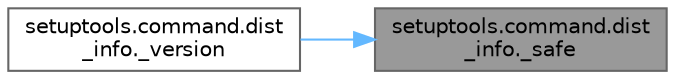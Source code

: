 digraph "setuptools.command.dist_info._safe"
{
 // LATEX_PDF_SIZE
  bgcolor="transparent";
  edge [fontname=Helvetica,fontsize=10,labelfontname=Helvetica,labelfontsize=10];
  node [fontname=Helvetica,fontsize=10,shape=box,height=0.2,width=0.4];
  rankdir="RL";
  Node1 [id="Node000001",label="setuptools.command.dist\l_info._safe",height=0.2,width=0.4,color="gray40", fillcolor="grey60", style="filled", fontcolor="black",tooltip=" "];
  Node1 -> Node2 [id="edge1_Node000001_Node000002",dir="back",color="steelblue1",style="solid",tooltip=" "];
  Node2 [id="Node000002",label="setuptools.command.dist\l_info._version",height=0.2,width=0.4,color="grey40", fillcolor="white", style="filled",URL="$namespacesetuptools_1_1command_1_1dist__info.html#a18cb1293567a008a97e42b5c1c2e1646",tooltip=" "];
}
